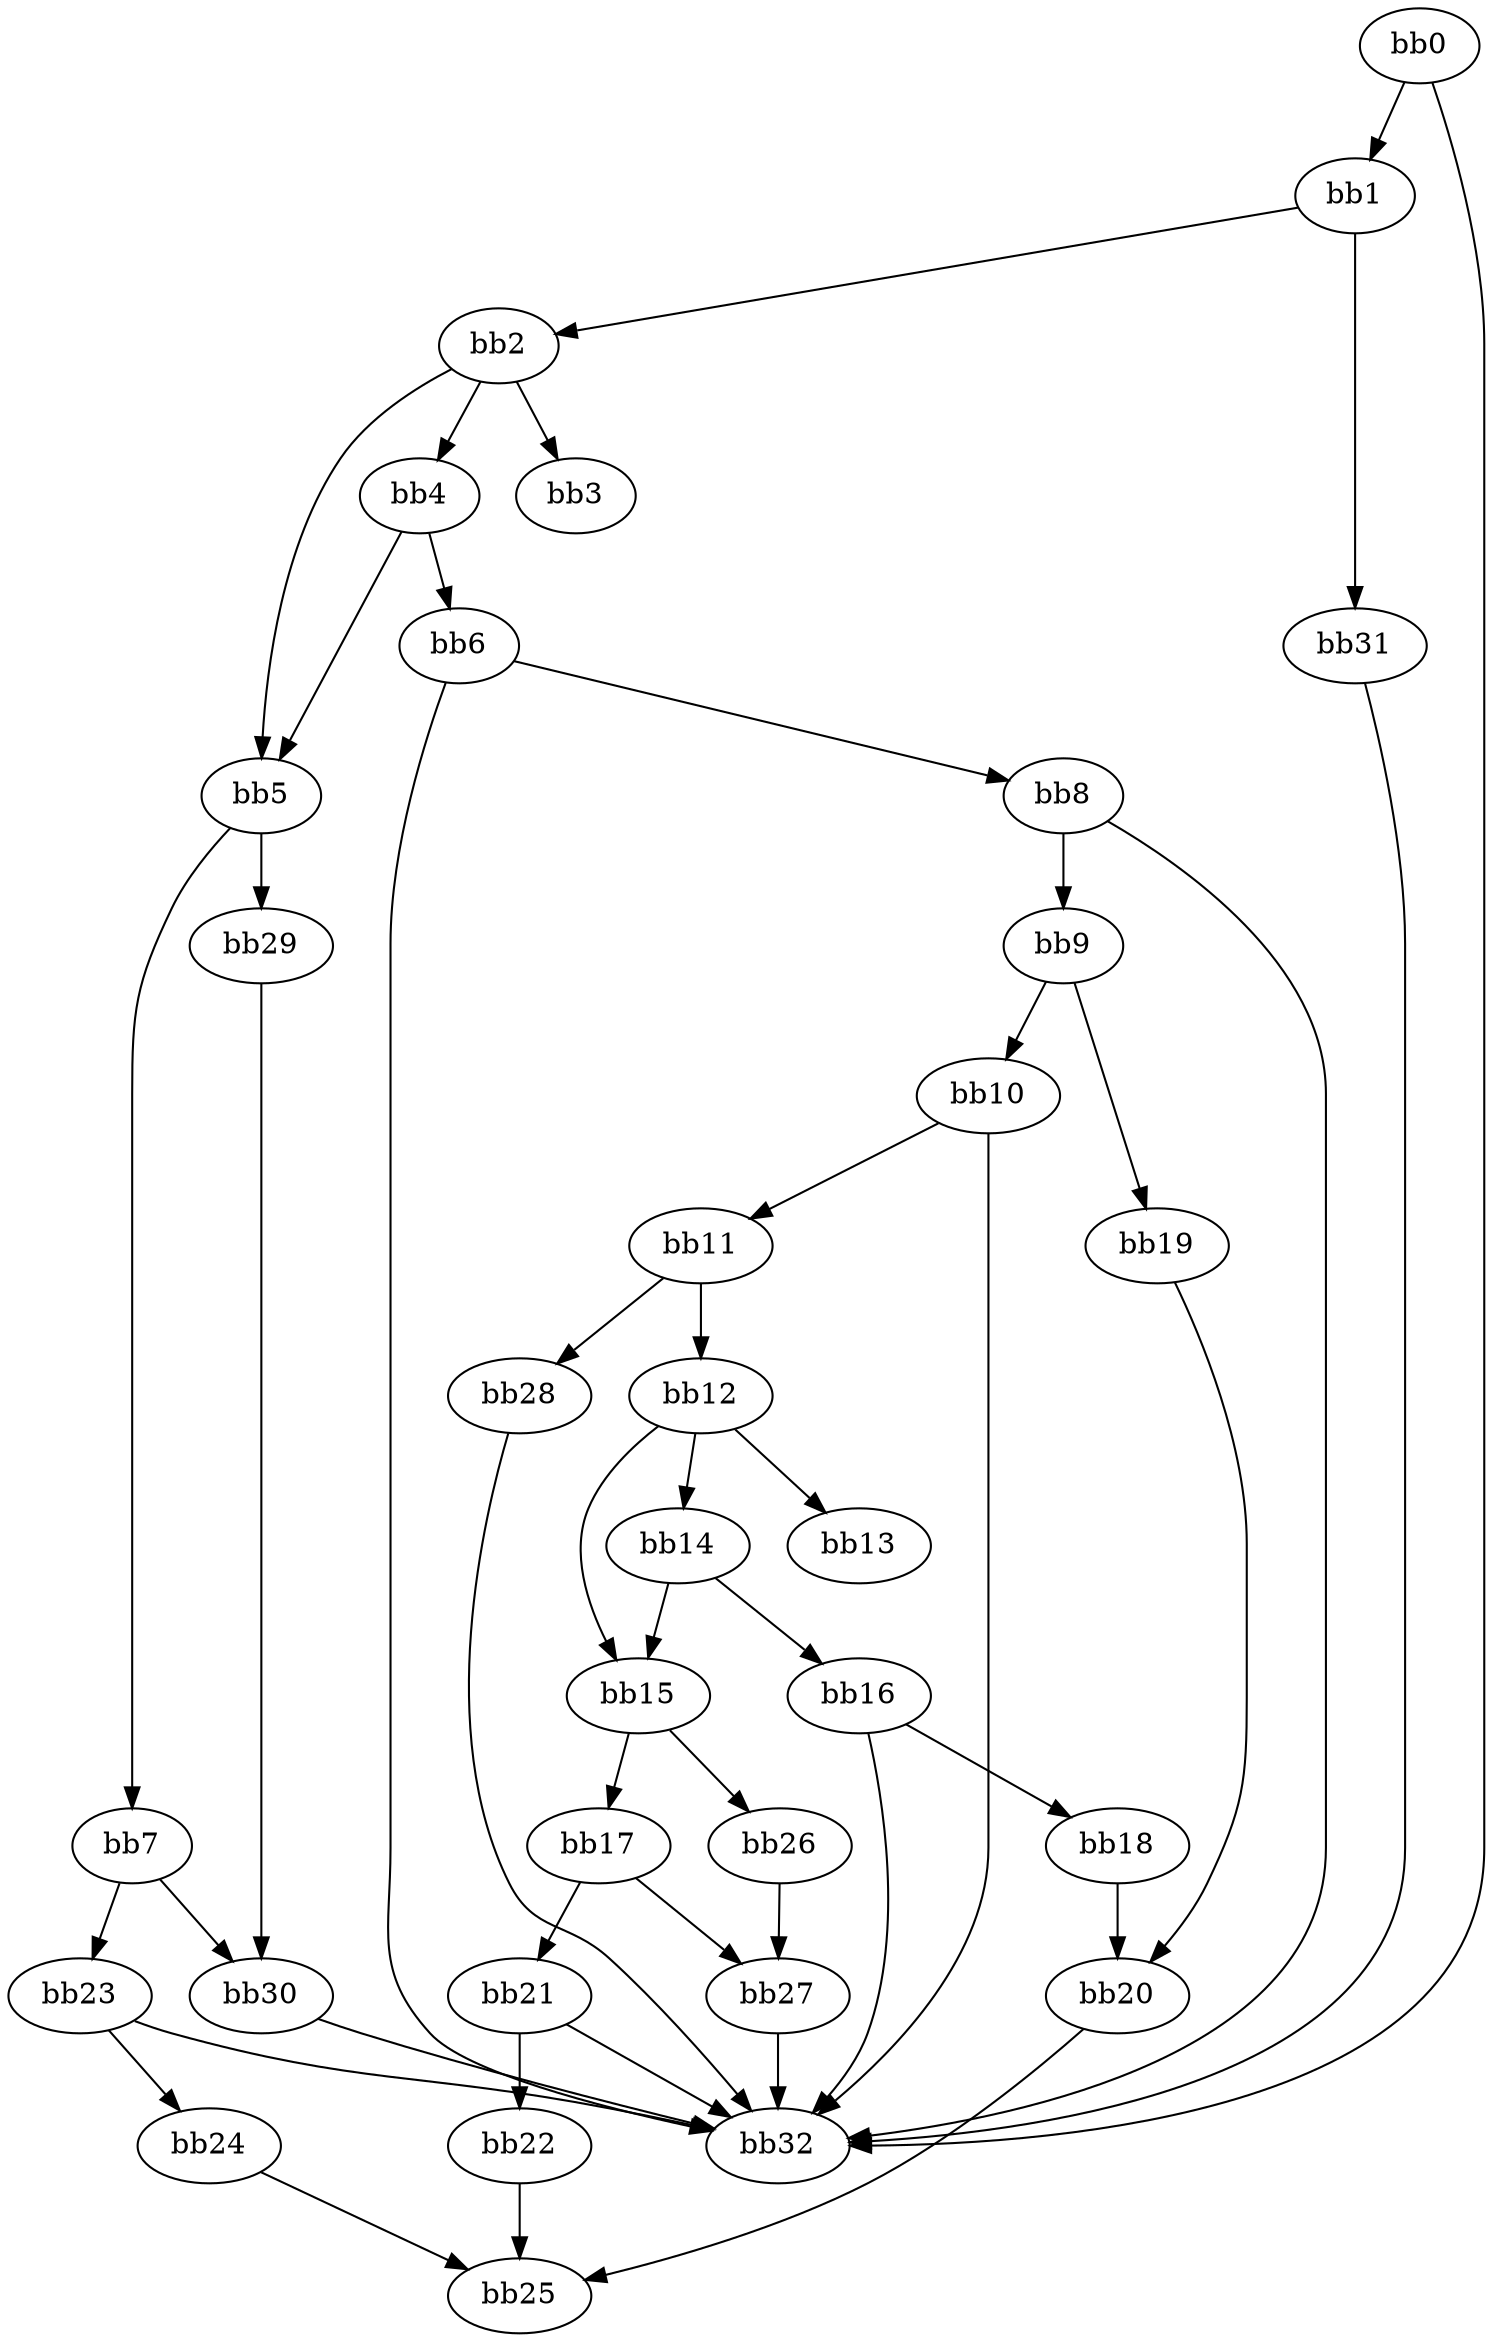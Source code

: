 digraph {
    0 [ label = "bb0\l" ]
    1 [ label = "bb1\l" ]
    2 [ label = "bb2\l" ]
    3 [ label = "bb3\l" ]
    4 [ label = "bb4\l" ]
    5 [ label = "bb5\l" ]
    6 [ label = "bb6\l" ]
    7 [ label = "bb7\l" ]
    8 [ label = "bb8\l" ]
    9 [ label = "bb9\l" ]
    10 [ label = "bb10\l" ]
    11 [ label = "bb11\l" ]
    12 [ label = "bb12\l" ]
    13 [ label = "bb13\l" ]
    14 [ label = "bb14\l" ]
    15 [ label = "bb15\l" ]
    16 [ label = "bb16\l" ]
    17 [ label = "bb17\l" ]
    18 [ label = "bb18\l" ]
    19 [ label = "bb19\l" ]
    20 [ label = "bb20\l" ]
    21 [ label = "bb21\l" ]
    22 [ label = "bb22\l" ]
    23 [ label = "bb23\l" ]
    24 [ label = "bb24\l" ]
    25 [ label = "bb25\l" ]
    26 [ label = "bb26\l" ]
    27 [ label = "bb27\l" ]
    28 [ label = "bb28\l" ]
    29 [ label = "bb29\l" ]
    30 [ label = "bb30\l" ]
    31 [ label = "bb31\l" ]
    32 [ label = "bb32\l" ]
    0 -> 1 [ ]
    0 -> 32 [ ]
    1 -> 2 [ ]
    1 -> 31 [ ]
    2 -> 3 [ ]
    2 -> 4 [ ]
    2 -> 5 [ ]
    4 -> 5 [ ]
    4 -> 6 [ ]
    5 -> 7 [ ]
    5 -> 29 [ ]
    6 -> 8 [ ]
    6 -> 32 [ ]
    7 -> 23 [ ]
    7 -> 30 [ ]
    8 -> 9 [ ]
    8 -> 32 [ ]
    9 -> 10 [ ]
    9 -> 19 [ ]
    10 -> 11 [ ]
    10 -> 32 [ ]
    11 -> 12 [ ]
    11 -> 28 [ ]
    12 -> 13 [ ]
    12 -> 14 [ ]
    12 -> 15 [ ]
    14 -> 15 [ ]
    14 -> 16 [ ]
    15 -> 17 [ ]
    15 -> 26 [ ]
    16 -> 18 [ ]
    16 -> 32 [ ]
    17 -> 21 [ ]
    17 -> 27 [ ]
    18 -> 20 [ ]
    19 -> 20 [ ]
    20 -> 25 [ ]
    21 -> 22 [ ]
    21 -> 32 [ ]
    22 -> 25 [ ]
    23 -> 24 [ ]
    23 -> 32 [ ]
    24 -> 25 [ ]
    26 -> 27 [ ]
    27 -> 32 [ ]
    28 -> 32 [ ]
    29 -> 30 [ ]
    30 -> 32 [ ]
    31 -> 32 [ ]
}

